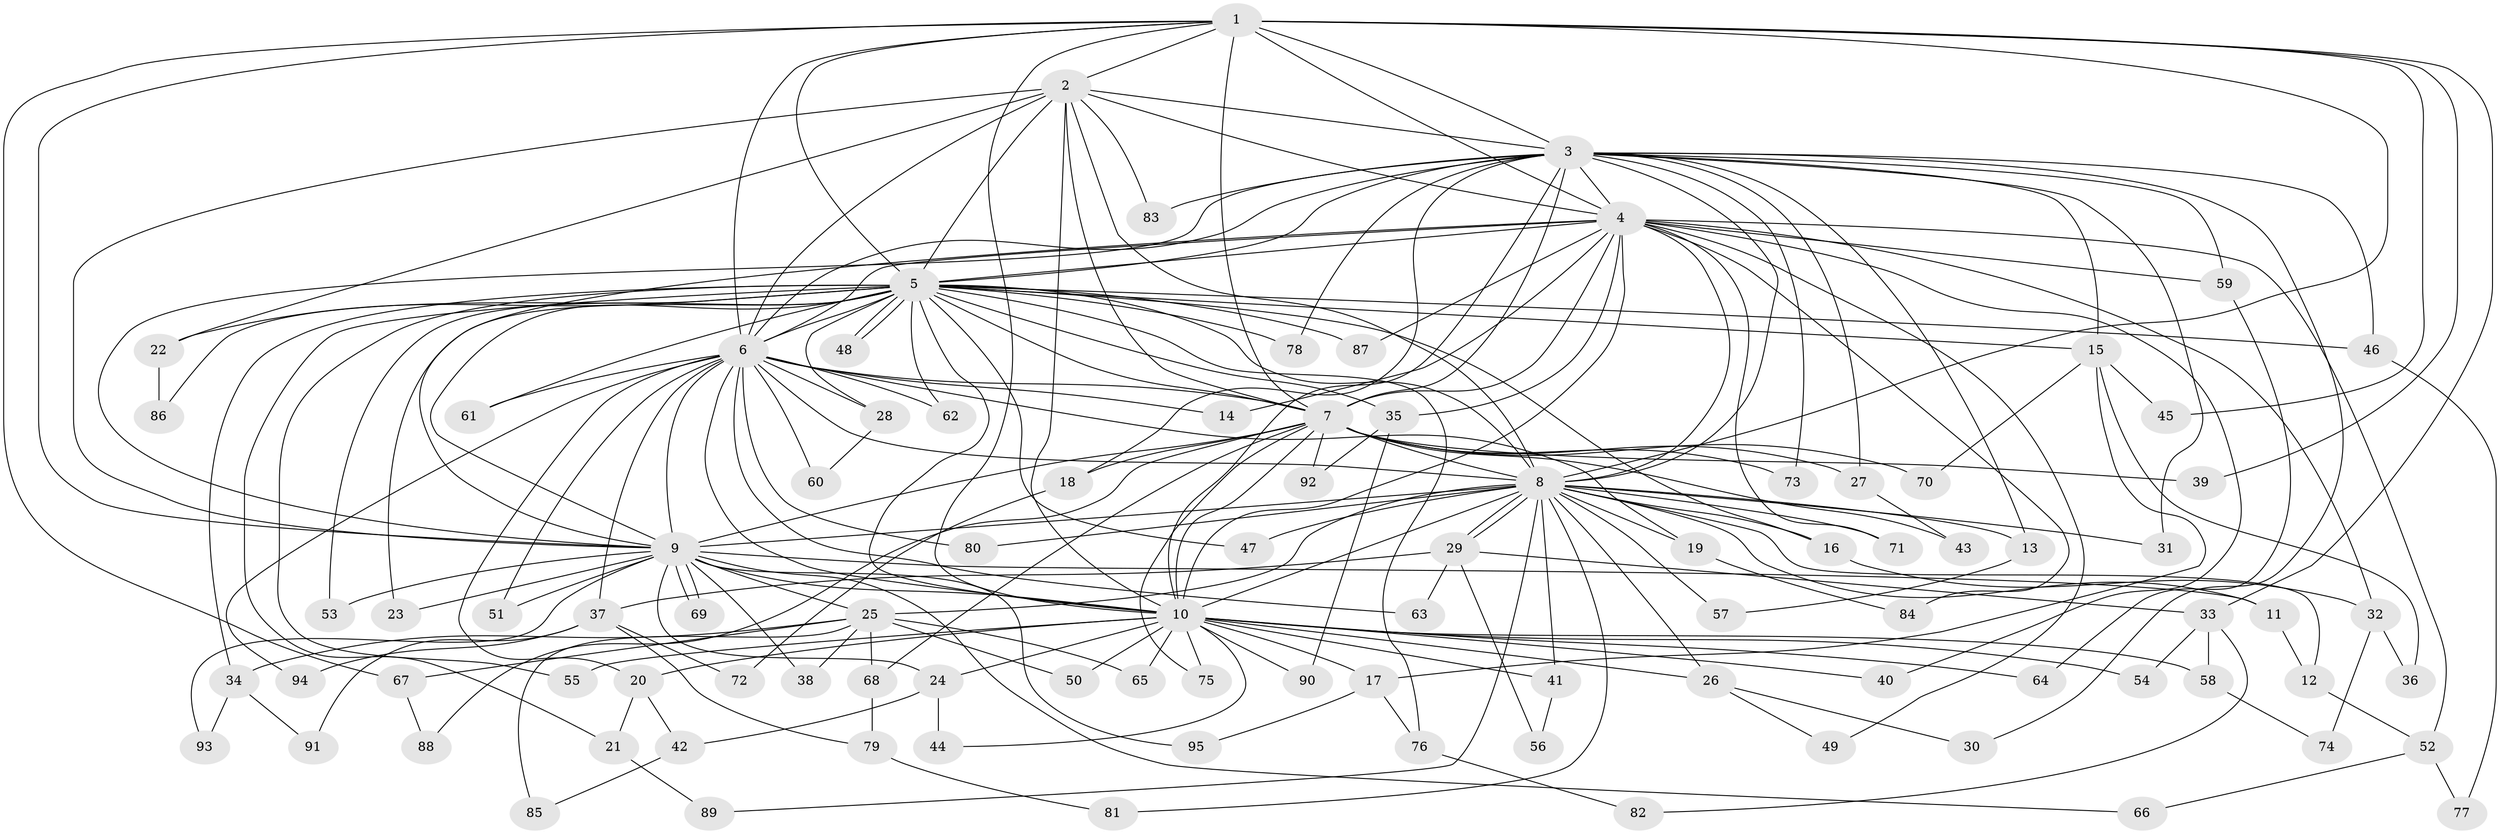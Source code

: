// Generated by graph-tools (version 1.1) at 2025/35/03/09/25 02:35:02]
// undirected, 95 vertices, 215 edges
graph export_dot {
graph [start="1"]
  node [color=gray90,style=filled];
  1;
  2;
  3;
  4;
  5;
  6;
  7;
  8;
  9;
  10;
  11;
  12;
  13;
  14;
  15;
  16;
  17;
  18;
  19;
  20;
  21;
  22;
  23;
  24;
  25;
  26;
  27;
  28;
  29;
  30;
  31;
  32;
  33;
  34;
  35;
  36;
  37;
  38;
  39;
  40;
  41;
  42;
  43;
  44;
  45;
  46;
  47;
  48;
  49;
  50;
  51;
  52;
  53;
  54;
  55;
  56;
  57;
  58;
  59;
  60;
  61;
  62;
  63;
  64;
  65;
  66;
  67;
  68;
  69;
  70;
  71;
  72;
  73;
  74;
  75;
  76;
  77;
  78;
  79;
  80;
  81;
  82;
  83;
  84;
  85;
  86;
  87;
  88;
  89;
  90;
  91;
  92;
  93;
  94;
  95;
  1 -- 2;
  1 -- 3;
  1 -- 4;
  1 -- 5;
  1 -- 6;
  1 -- 7;
  1 -- 8;
  1 -- 9;
  1 -- 10;
  1 -- 33;
  1 -- 39;
  1 -- 45;
  1 -- 67;
  2 -- 3;
  2 -- 4;
  2 -- 5;
  2 -- 6;
  2 -- 7;
  2 -- 8;
  2 -- 9;
  2 -- 10;
  2 -- 22;
  2 -- 83;
  3 -- 4;
  3 -- 5;
  3 -- 6;
  3 -- 7;
  3 -- 8;
  3 -- 9;
  3 -- 10;
  3 -- 13;
  3 -- 15;
  3 -- 18;
  3 -- 27;
  3 -- 30;
  3 -- 31;
  3 -- 46;
  3 -- 59;
  3 -- 73;
  3 -- 78;
  3 -- 83;
  4 -- 5;
  4 -- 6;
  4 -- 7;
  4 -- 8;
  4 -- 9;
  4 -- 10;
  4 -- 14;
  4 -- 32;
  4 -- 35;
  4 -- 40;
  4 -- 49;
  4 -- 52;
  4 -- 59;
  4 -- 71;
  4 -- 84;
  4 -- 87;
  5 -- 6;
  5 -- 7;
  5 -- 8;
  5 -- 9;
  5 -- 10;
  5 -- 15;
  5 -- 16;
  5 -- 21;
  5 -- 22;
  5 -- 23;
  5 -- 28;
  5 -- 34;
  5 -- 35;
  5 -- 46;
  5 -- 47;
  5 -- 48;
  5 -- 48;
  5 -- 53;
  5 -- 55;
  5 -- 61;
  5 -- 62;
  5 -- 76;
  5 -- 78;
  5 -- 86;
  5 -- 87;
  6 -- 7;
  6 -- 8;
  6 -- 9;
  6 -- 10;
  6 -- 14;
  6 -- 19;
  6 -- 20;
  6 -- 28;
  6 -- 37;
  6 -- 51;
  6 -- 60;
  6 -- 61;
  6 -- 62;
  6 -- 63;
  6 -- 80;
  6 -- 94;
  7 -- 8;
  7 -- 9;
  7 -- 10;
  7 -- 18;
  7 -- 27;
  7 -- 39;
  7 -- 43;
  7 -- 68;
  7 -- 70;
  7 -- 73;
  7 -- 75;
  7 -- 88;
  7 -- 92;
  8 -- 9;
  8 -- 10;
  8 -- 11;
  8 -- 12;
  8 -- 13;
  8 -- 16;
  8 -- 19;
  8 -- 25;
  8 -- 26;
  8 -- 29;
  8 -- 29;
  8 -- 31;
  8 -- 41;
  8 -- 47;
  8 -- 57;
  8 -- 71;
  8 -- 80;
  8 -- 81;
  8 -- 89;
  9 -- 10;
  9 -- 11;
  9 -- 23;
  9 -- 24;
  9 -- 25;
  9 -- 38;
  9 -- 51;
  9 -- 53;
  9 -- 66;
  9 -- 69;
  9 -- 69;
  9 -- 93;
  9 -- 95;
  10 -- 17;
  10 -- 20;
  10 -- 24;
  10 -- 26;
  10 -- 40;
  10 -- 41;
  10 -- 44;
  10 -- 50;
  10 -- 54;
  10 -- 55;
  10 -- 58;
  10 -- 64;
  10 -- 65;
  10 -- 75;
  10 -- 90;
  11 -- 12;
  12 -- 52;
  13 -- 57;
  15 -- 17;
  15 -- 36;
  15 -- 45;
  15 -- 70;
  16 -- 32;
  17 -- 76;
  17 -- 95;
  18 -- 72;
  19 -- 84;
  20 -- 21;
  20 -- 42;
  21 -- 89;
  22 -- 86;
  24 -- 42;
  24 -- 44;
  25 -- 34;
  25 -- 38;
  25 -- 50;
  25 -- 65;
  25 -- 67;
  25 -- 68;
  25 -- 85;
  26 -- 30;
  26 -- 49;
  27 -- 43;
  28 -- 60;
  29 -- 33;
  29 -- 37;
  29 -- 56;
  29 -- 63;
  32 -- 36;
  32 -- 74;
  33 -- 54;
  33 -- 58;
  33 -- 82;
  34 -- 91;
  34 -- 93;
  35 -- 90;
  35 -- 92;
  37 -- 72;
  37 -- 79;
  37 -- 91;
  37 -- 94;
  41 -- 56;
  42 -- 85;
  46 -- 77;
  52 -- 66;
  52 -- 77;
  58 -- 74;
  59 -- 64;
  67 -- 88;
  68 -- 79;
  76 -- 82;
  79 -- 81;
}

